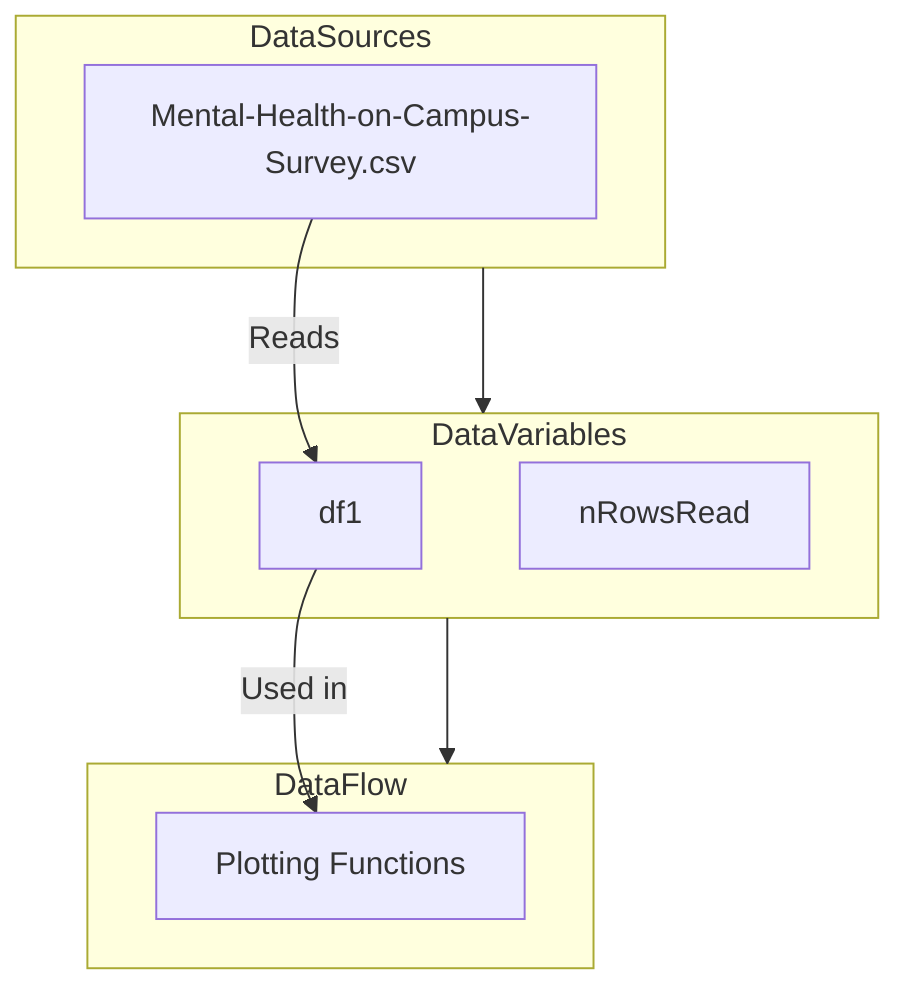 %% Begin of Flowchart Definition
flowchart TD
    %% Node Definitions
    subgraph DataSources
        A["Mental-Health-on-Campus-Survey.csv"]
        %% Represents the source CSV file containing mental health survey data
    end

    subgraph DataVariables
        B["df1"]
        %% Represents the DataFrame holding the loaded survey data
        C["nRowsRead"]
        %% Specifies the number of rows to read from the CSV file
    end

    subgraph DataFlow
        A -->|Reads| B
        %% Data from the CSV is read into the DataFrame df1
        B -->|Used in| D["Plotting Functions"]
        %% Data in df1 is used for various plotting functions
    end

    %% Visualize the overall flow
    DataSources --> DataVariables
    DataVariables --> DataFlow